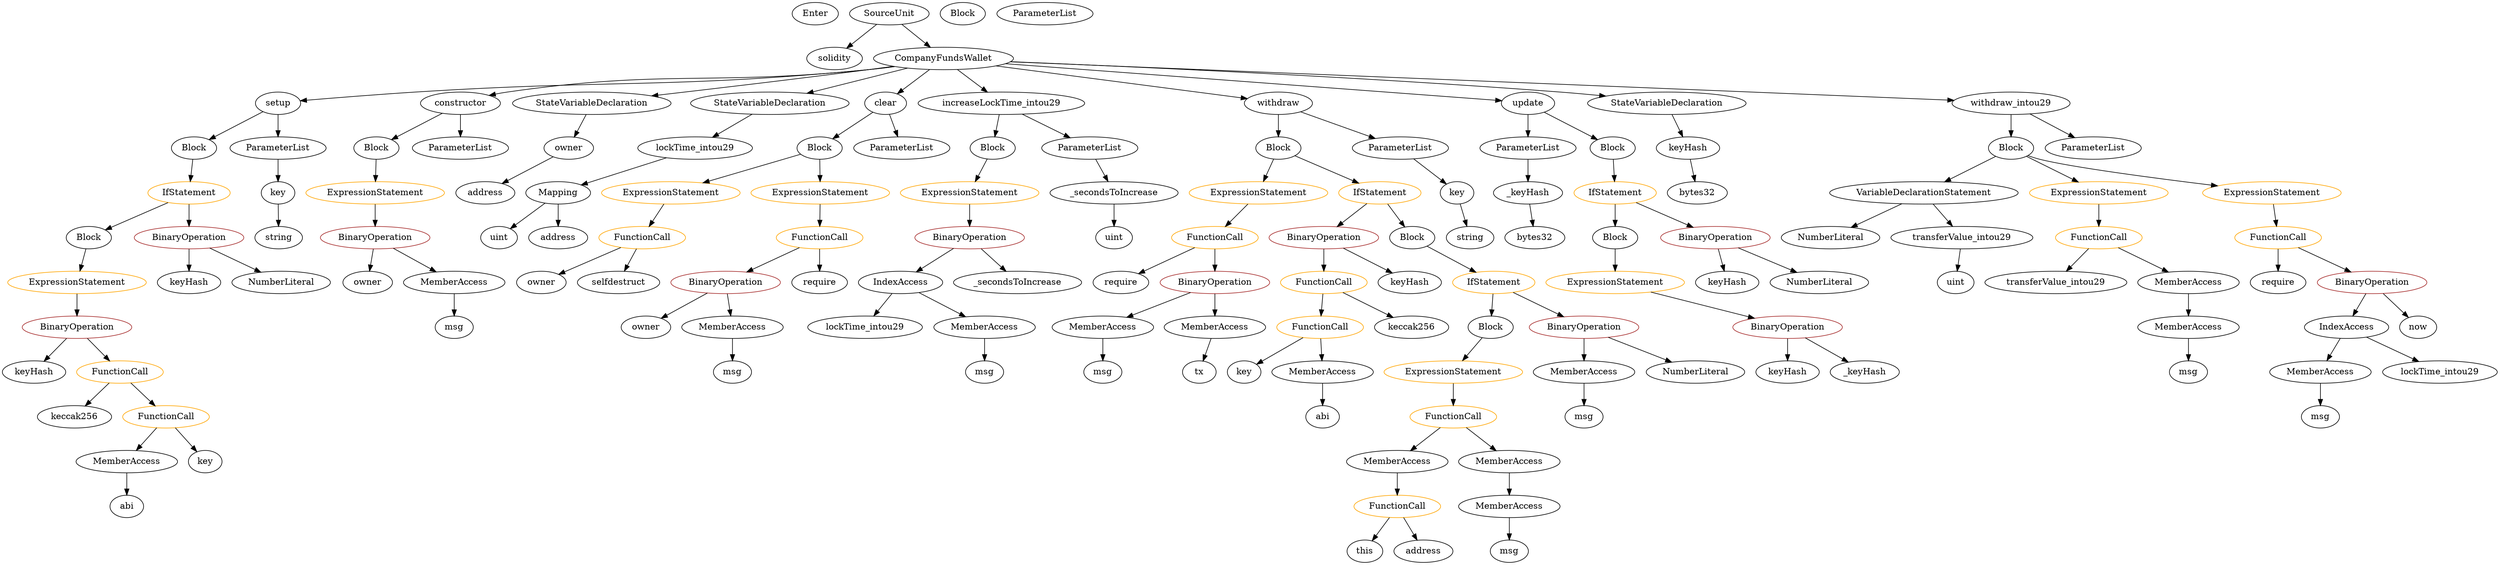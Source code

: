 strict digraph {
	graph [bb="0,0,3351.6,900"];
	node [label="\N"];
	Enter	[height=0.5,
		pos="1090.6,882",
		width=0.83628];
	Identifier_transferValue_intou29	[color=black,
		height=0.5,
		label=transferValue_intou29,
		pos="2748.6,450",
		width=2.555];
	ExpressionStatement_Unnamed_6	[color=orange,
		height=0.5,
		label=ExpressionStatement,
		pos="908.58,594",
		width=2.458];
	FunctionCall_Unnamed_8	[color=orange,
		height=0.5,
		label=FunctionCall,
		pos="874.58,522",
		width=1.6125];
	ExpressionStatement_Unnamed_6 -> FunctionCall_Unnamed_8	[pos="e,882.89,540.1 900.18,575.7 896.47,568.07 892.03,558.92 887.89,550.4"];
	Identifier_owner	[color=black,
		height=0.5,
		label=owner,
		pos="489.58,450",
		width=0.93331];
	NumberLiteral_Unnamed_3	[color=black,
		height=0.5,
		label=NumberLiteral,
		pos="2473.6,522",
		width=1.765];
	ExpressionStatement_Unnamed_2	[color=orange,
		height=0.5,
		label=ExpressionStatement,
		pos="1995.6,306",
		width=2.458];
	FunctionCall_Unnamed_3	[color=orange,
		height=0.5,
		label=FunctionCall,
		pos="1995.6,234",
		width=1.6125];
	ExpressionStatement_Unnamed_2 -> FunctionCall_Unnamed_3	[pos="e,1995.6,252.1 1995.6,287.7 1995.6,280.41 1995.6,271.73 1995.6,263.54"];
	Identifier_key	[color=black,
		height=0.5,
		label=key,
		pos="1705.6,306",
		width=0.75];
	Block_Unnamed_9	[color=black,
		height=0.5,
		label=Block,
		pos="1294.6,882",
		width=0.90558];
	VariableDeclarationStatement_Unnamed	[color=black,
		height=0.5,
		label=VariableDeclarationStatement,
		pos="2591.6,594",
		width=3.3174];
	VariableDeclarationStatement_Unnamed -> NumberLiteral_Unnamed_3	[pos="e,2499.9,538.59 2563,576.05 2546.9,566.52 2526.7,554.51 2509.6,544.34"];
	VariableDeclaration_transferValue_intou29	[color=black,
		height=0.5,
		label=transferValue_intou29,
		pos="2647.6,522",
		width=2.555];
	VariableDeclarationStatement_Unnamed -> VariableDeclaration_transferValue_intou29	[pos="e,2633.9,540.1 2605.4,575.7 2611.9,567.64 2619.7,557.89 2626.8,548.98"];
	BinaryOperation_Unnamed_9	[color=brown,
		height=0.5,
		label=BinaryOperation,
		pos="1298.6,522",
		width=1.9867];
	IndexAccess_Unnamed	[color=black,
		height=0.5,
		label=IndexAccess,
		pos="1218.6,450",
		width=1.6402];
	BinaryOperation_Unnamed_9 -> IndexAccess_Unnamed	[pos="e,1237.4,467.47 1279.6,504.41 1269.6,495.61 1257,484.63 1245.9,474.92"];
	Identifier__secondsToIncrease	[color=black,
		height=0.5,
		label=_secondsToIncrease,
		pos="1384.6,450",
		width=2.458];
	BinaryOperation_Unnamed_9 -> Identifier__secondsToIncrease	[pos="e,1363.7,467.96 1319,504.41 1329.7,495.65 1343.1,484.73 1355,475.06"];
	Identifier_keyHash_2	[color=black,
		height=0.5,
		label=keyHash,
		pos="42.581,306",
		width=1.1828];
	ExpressionStatement_Unnamed_3	[color=orange,
		height=0.5,
		label=ExpressionStatement,
		pos="101.58,450",
		width=2.458];
	BinaryOperation_Unnamed_5	[color=brown,
		height=0.5,
		label=BinaryOperation,
		pos="101.58,378",
		width=1.9867];
	ExpressionStatement_Unnamed_3 -> BinaryOperation_Unnamed_5	[pos="e,101.58,396.1 101.58,431.7 101.58,424.41 101.58,415.73 101.58,407.54"];
	Identifier_msg_4	[color=black,
		height=0.5,
		label=msg,
		pos="987.58,306",
		width=0.75];
	IfStatement_Unnamed_1	[color=orange,
		height=0.5,
		label=IfStatement,
		pos="2034.6,450",
		width=1.4739];
	Block_Unnamed_3	[color=black,
		height=0.5,
		label=Block,
		pos="2027.6,378",
		width=0.90558];
	IfStatement_Unnamed_1 -> Block_Unnamed_3	[pos="e,2029.3,396.1 2032.9,431.7 2032.1,424.41 2031.3,415.73 2030.4,407.54"];
	BinaryOperation_Unnamed_3	[color=brown,
		height=0.5,
		label=BinaryOperation,
		pos="2171.6,378",
		width=1.9867];
	IfStatement_Unnamed_1 -> BinaryOperation_Unnamed_3	[pos="e,2140.8,394.7 2063,434.5 2082.6,424.47 2109,410.98 2130.8,399.81"];
	Block_Unnamed_1	[color=black,
		height=0.5,
		label=Block,
		pos="1723.6,666",
		width=0.90558];
	ExpressionStatement_Unnamed_1	[color=orange,
		height=0.5,
		label=ExpressionStatement,
		pos="1688.6,594",
		width=2.458];
	Block_Unnamed_1 -> ExpressionStatement_Unnamed_1	[pos="e,1697.1,611.96 1715.3,648.41 1711.4,640.59 1706.6,631.06 1702.2,622.23"];
	IfStatement_Unnamed	[color=orange,
		height=0.5,
		label=IfStatement,
		pos="1848.6,594",
		width=1.4739];
	Block_Unnamed_1 -> IfStatement_Unnamed	[pos="e,1822.1,609.83 1745.9,652.49 1764.4,642.17 1790.9,627.32 1812.3,615.3"];
	Identifier_msg_1	[color=black,
		height=0.5,
		label=msg,
		pos="1497.6,306",
		width=0.75];
	VariableDeclaration_lockTime_intou29	[color=black,
		height=0.5,
		label=lockTime_intou29,
		pos="934.58,666",
		width=2.1669];
	Mapping_Unnamed	[color=black,
		height=0.5,
		label=Mapping,
		pos="758.58,594",
		width=1.2105];
	VariableDeclaration_lockTime_intou29 -> Mapping_Unnamed	[pos="e,789.25,607.2 896.82,649.98 868.22,638.61 828.96,622.99 799.59,611.31"];
	ElementaryTypeName_uint_2	[color=black,
		height=0.5,
		label=uint,
		pos="2611.6,450",
		width=0.75];
	BinaryOperation_Unnamed_2	[color=brown,
		height=0.5,
		label=BinaryOperation,
		pos="1801.6,522",
		width=1.9867];
	FunctionCall_Unnamed_1	[color=orange,
		height=0.5,
		label=FunctionCall,
		pos="1801.6,450",
		width=1.6125];
	BinaryOperation_Unnamed_2 -> FunctionCall_Unnamed_1	[pos="e,1801.6,468.1 1801.6,503.7 1801.6,496.41 1801.6,487.73 1801.6,479.54"];
	Identifier_keyHash	[color=black,
		height=0.5,
		label=keyHash,
		pos="1920.6,450",
		width=1.1828];
	BinaryOperation_Unnamed_2 -> Identifier_keyHash	[pos="e,1896.6,465.09 1828.9,504.94 1846.1,494.79 1868.6,481.6 1886.9,470.81"];
	FunctionDefinition_setup	[color=black,
		height=0.5,
		label=setup,
		pos="376.58,738",
		width=0.85014];
	Block_Unnamed_4	[color=black,
		height=0.5,
		label=Block,
		pos="260.58,666",
		width=0.90558];
	FunctionDefinition_setup -> Block_Unnamed_4	[pos="e,281.92,679.88 355.84,724.49 338,713.72 312.01,698.03 291.68,685.77"];
	ParameterList_Unnamed_2	[color=black,
		height=0.5,
		label=ParameterList,
		pos="376.58,666",
		width=1.7095];
	FunctionDefinition_setup -> ParameterList_Unnamed_2	[pos="e,376.58,684.1 376.58,719.7 376.58,712.41 376.58,703.73 376.58,695.54"];
	ElementaryTypeName_uint	[color=black,
		height=0.5,
		label=uint,
		pos="673.58,522",
		width=0.75];
	Mapping_Unnamed -> ElementaryTypeName_uint	[pos="e,690.1,536.6 739.72,577.46 727.64,567.52 711.82,554.49 698.68,543.67"];
	ElementaryTypeName_address_2	[color=black,
		height=0.5,
		label=address,
		pos="758.58,522",
		width=1.0996];
	Mapping_Unnamed -> ElementaryTypeName_address_2	[pos="e,758.58,540.1 758.58,575.7 758.58,568.41 758.58,559.73 758.58,551.54"];
	FunctionCall_Unnamed_9	[color=orange,
		height=0.5,
		label=FunctionCall,
		pos="3050.6,522",
		width=1.6125];
	Identifier_require_2	[color=black,
		height=0.5,
		label=require,
		pos="3050.6,450",
		width=1.0026];
	FunctionCall_Unnamed_9 -> Identifier_require_2	[pos="e,3050.6,468.1 3050.6,503.7 3050.6,496.41 3050.6,487.73 3050.6,479.54"];
	BinaryOperation_Unnamed_10	[color=brown,
		height=0.5,
		label=BinaryOperation,
		pos="3176.6,450",
		width=1.9867];
	FunctionCall_Unnamed_9 -> BinaryOperation_Unnamed_10	[pos="e,3148,466.89 3077.9,505.81 3095.5,496.06 3118.5,483.26 3137.9,472.48"];
	BinaryOperation_Unnamed	[color=brown,
		height=0.5,
		label=BinaryOperation,
		pos="511.58,522",
		width=1.9867];
	BinaryOperation_Unnamed -> Identifier_owner	[pos="e,494.96,468.1 506.14,503.7 503.8,496.24 501,487.32 498.37,478.97"];
	MemberAccess_Unnamed	[color=black,
		height=0.5,
		label=MemberAccess,
		pos="610.58,450",
		width=1.9174];
	BinaryOperation_Unnamed -> MemberAccess_Unnamed	[pos="e,587.52,467.31 534.79,504.59 547.7,495.46 563.97,483.96 578.12,473.95"];
	FunctionDefinition_constructor	[color=black,
		height=0.5,
		label=constructor,
		pos="641.58,738",
		width=1.4877];
	Block_Unnamed	[color=black,
		height=0.5,
		label=Block,
		pos="517.58,666",
		width=0.90558];
	FunctionDefinition_constructor -> Block_Unnamed	[pos="e,539.59,679.42 614.98,721.98 595.74,711.12 569.67,696.4 549.34,684.93"];
	ParameterList_Unnamed	[color=black,
		height=0.5,
		label=ParameterList,
		pos="641.58,666",
		width=1.7095];
	FunctionDefinition_constructor -> ParameterList_Unnamed	[pos="e,641.58,684.1 641.58,719.7 641.58,712.41 641.58,703.73 641.58,695.54"];
	FunctionCall_Unnamed_7	[color=orange,
		height=0.5,
		label=FunctionCall,
		pos="1103.6,522",
		width=1.6125];
	BinaryOperation_Unnamed_8	[color=brown,
		height=0.5,
		label=BinaryOperation,
		pos="979.58,450",
		width=1.9867];
	FunctionCall_Unnamed_7 -> BinaryOperation_Unnamed_8	[pos="e,1007.6,466.81 1076.4,505.64 1059.1,495.88 1036.5,483.11 1017.4,472.38"];
	Identifier_require_1	[color=black,
		height=0.5,
		label=require,
		pos="1105.6,450",
		width=1.0026];
	FunctionCall_Unnamed_7 -> Identifier_require_1	[pos="e,1105.1,468.1 1104.1,503.7 1104.3,496.41 1104.5,487.73 1104.8,479.54"];
	Block_Unnamed_8	[color=black,
		height=0.5,
		label=Block,
		pos="1078.6,666",
		width=0.90558];
	Block_Unnamed_8 -> ExpressionStatement_Unnamed_6	[pos="e,946.5,610.62 1053.1,654.52 1027.7,644.07 988.13,627.76 956.79,614.85"];
	ExpressionStatement_Unnamed_5	[color=orange,
		height=0.5,
		label=ExpressionStatement,
		pos="1103.6,594",
		width=2.458];
	Block_Unnamed_8 -> ExpressionStatement_Unnamed_5	[pos="e,1097.4,612.28 1084.6,648.05 1087.3,640.52 1090.6,631.44 1093.6,622.94"];
	MemberAccess_Unnamed_12	[color=black,
		height=0.5,
		label=MemberAccess,
		pos="2927.6,450",
		width=1.9174];
	MemberAccess_Unnamed_13	[color=black,
		height=0.5,
		label=MemberAccess,
		pos="2927.6,378",
		width=1.9174];
	MemberAccess_Unnamed_12 -> MemberAccess_Unnamed_13	[pos="e,2927.6,396.1 2927.6,431.7 2927.6,424.41 2927.6,415.73 2927.6,407.54"];
	Identifier_owner_2	[color=black,
		height=0.5,
		label=owner,
		pos="731.58,450",
		width=0.93331];
	ExpressionStatement_Unnamed_9	[color=orange,
		height=0.5,
		label=ExpressionStatement,
		pos="2817.6,594",
		width=2.458];
	FunctionCall_Unnamed_10	[color=orange,
		height=0.5,
		label=FunctionCall,
		pos="2817.6,522",
		width=1.6125];
	ExpressionStatement_Unnamed_9 -> FunctionCall_Unnamed_10	[pos="e,2817.6,540.1 2817.6,575.7 2817.6,568.41 2817.6,559.73 2817.6,551.54"];
	MemberAccess_Unnamed_3	[color=black,
		height=0.5,
		label=MemberAccess,
		pos="1819.6,306",
		width=1.9174];
	Identifier_abi	[color=black,
		height=0.5,
		label=abi,
		pos="1819.6,234",
		width=0.75];
	MemberAccess_Unnamed_3 -> Identifier_abi	[pos="e,1819.6,252.1 1819.6,287.7 1819.6,280.41 1819.6,271.73 1819.6,263.54"];
	ParameterList_Unnamed_4	[color=black,
		height=0.5,
		label=ParameterList,
		pos="1190.6,666",
		width=1.7095];
	Identifier_owner_1	[color=black,
		height=0.5,
		label=owner,
		pos="866.58,378",
		width=0.93331];
	Identifier_lockTime_intou29	[color=black,
		height=0.5,
		label=lockTime_intou29,
		pos="1168.6,378",
		width=2.1669];
	Block_Unnamed_5	[color=black,
		height=0.5,
		label=Block,
		pos="116.58,522",
		width=0.90558];
	Block_Unnamed_5 -> ExpressionStatement_Unnamed_3	[pos="e,105.25,468.1 112.87,503.7 111.29,496.32 109.41,487.52 107.63,479.25"];
	IndexAccess_Unnamed_1	[color=black,
		height=0.5,
		label=IndexAccess,
		pos="3142.6,378",
		width=1.6402];
	MemberAccess_Unnamed_11	[color=black,
		height=0.5,
		label=MemberAccess,
		pos="3108.6,306",
		width=1.9174];
	IndexAccess_Unnamed_1 -> MemberAccess_Unnamed_11	[pos="e,3116.9,324.1 3134.2,359.7 3130.5,352.07 3126,342.92 3121.9,334.4"];
	Identifier_lockTime_intou29_1	[color=black,
		height=0.5,
		label=lockTime_intou29,
		pos="3273.6,306",
		width=2.1669];
	IndexAccess_Unnamed_1 -> Identifier_lockTime_intou29_1	[pos="e,3243.8,322.89 3171,361.81 3189.4,351.97 3213.7,339.02 3233.9,328.18"];
	StateVariableDeclaration_Unnamed_1	[color=black,
		height=0.5,
		label=StateVariableDeclaration,
		pos="817.58,738",
		width=2.8184];
	VariableDeclaration_owner	[color=black,
		height=0.5,
		label=owner,
		pos="769.58,666",
		width=0.93331];
	StateVariableDeclaration_Unnamed_1 -> VariableDeclaration_owner	[pos="e,780.65,683.14 805.72,719.7 800.09,711.49 793.25,701.52 787.05,692.48"];
	IndexAccess_Unnamed -> Identifier_lockTime_intou29	[pos="e,1180.6,395.79 1206.5,432.05 1200.7,423.97 1193.7,414.12 1187.2,405.11"];
	MemberAccess_Unnamed_10	[color=black,
		height=0.5,
		label=MemberAccess,
		pos="1333.6,378",
		width=1.9174];
	IndexAccess_Unnamed -> MemberAccess_Unnamed_10	[pos="e,1307.3,394.98 1244.1,433.46 1259.8,423.9 1280.2,411.5 1297.5,400.94"];
	MemberAccess_Unnamed_9	[color=black,
		height=0.5,
		label=MemberAccess,
		pos="987.58,378",
		width=1.9174];
	MemberAccess_Unnamed_9 -> Identifier_msg_4	[pos="e,987.58,324.1 987.58,359.7 987.58,352.41 987.58,343.73 987.58,335.54"];
	ParameterList_Unnamed_5	[color=black,
		height=0.5,
		label=ParameterList,
		pos="1406.6,882",
		width=1.7095];
	FunctionCall_Unnamed_10 -> Identifier_transferValue_intou29	[pos="e,2765.3,467.96 2801.2,504.41 2792.8,495.91 2782.5,485.37 2773.1,475.91"];
	FunctionCall_Unnamed_10 -> MemberAccess_Unnamed_12	[pos="e,2902.2,467.14 2842.3,505.29 2857.2,495.79 2876.5,483.53 2892.9,473.06"];
	ElementaryTypeName_uint_1	[color=black,
		height=0.5,
		label=uint,
		pos="1493.6,522",
		width=0.75];
	ExpressionStatement_Unnamed_5 -> FunctionCall_Unnamed_7	[pos="e,1103.6,540.1 1103.6,575.7 1103.6,568.41 1103.6,559.73 1103.6,551.54"];
	Identifier_require	[color=black,
		height=0.5,
		label=require,
		pos="1527.6,450",
		width=1.0026];
	SourceUnit_Unnamed	[color=black,
		height=0.5,
		label=SourceUnit,
		pos="1191.6,882",
		width=1.46];
	PragmaDirective_solidity	[color=black,
		height=0.5,
		label=solidity,
		pos="1116.6,810",
		width=1.0442];
	SourceUnit_Unnamed -> PragmaDirective_solidity	[pos="e,1133.1,826.43 1174.2,864.76 1164.4,855.65 1152.1,844.13 1141.3,834.09"];
	ContractDefinition_CompanyFundsWallet	[color=black,
		height=0.5,
		label=CompanyFundsWallet,
		pos="1266.6,810",
		width=2.6105];
	SourceUnit_Unnamed -> ContractDefinition_CompanyFundsWallet	[pos="e,1248.2,828.12 1209,864.76 1218.2,856.18 1229.7,845.46 1239.9,835.86"];
	BinaryOperation_Unnamed_8 -> Identifier_owner_1	[pos="e,887.84,392.17 953.66,432.94 936.83,422.52 914.83,408.89 897.16,397.94"];
	BinaryOperation_Unnamed_8 -> MemberAccess_Unnamed_9	[pos="e,985.63,396.1 981.56,431.7 982.39,424.41 983.38,415.73 984.32,407.54"];
	MemberAccess_Unnamed_4	[color=black,
		height=0.5,
		label=MemberAccess,
		pos="2171.6,306",
		width=1.9174];
	Identifier_msg_2	[color=black,
		height=0.5,
		label=msg,
		pos="2171.6,234",
		width=0.75];
	MemberAccess_Unnamed_4 -> Identifier_msg_2	[pos="e,2171.6,252.1 2171.6,287.7 2171.6,280.41 2171.6,271.73 2171.6,263.54"];
	Identifier_abi_1	[color=black,
		height=0.5,
		label=abi,
		pos="167.58,90",
		width=0.75];
	BinaryOperation_Unnamed_5 -> Identifier_keyHash_2	[pos="e,56.325,323.31 87.299,360.05 80.166,351.59 71.398,341.19 63.522,331.84"];
	FunctionCall_Unnamed_5	[color=orange,
		height=0.5,
		label=FunctionCall,
		pos="161.58,306",
		width=1.6125];
	BinaryOperation_Unnamed_5 -> FunctionCall_Unnamed_5	[pos="e,147.19,323.79 116.11,360.05 123.25,351.71 132.02,341.49 139.94,332.25"];
	ParameterList_Unnamed_3	[color=black,
		height=0.5,
		label=ParameterList,
		pos="2075.6,666",
		width=1.7095];
	Parameter__keyHash	[color=black,
		height=0.5,
		label=_keyHash,
		pos="2075.6,594",
		width=1.3214];
	ParameterList_Unnamed_3 -> Parameter__keyHash	[pos="e,2075.6,612.1 2075.6,647.7 2075.6,640.41 2075.6,631.73 2075.6,623.54"];
	Identifier_keyHash_4	[color=black,
		height=0.5,
		label=keyHash,
		pos="2446.6,306",
		width=1.1828];
	Block_Unnamed_3 -> ExpressionStatement_Unnamed_2	[pos="e,2003.5,324.28 2019.8,360.05 2016.3,352.43 2012.1,343.23 2008.2,334.65"];
	ElementaryTypeName_bytes32_1	[color=black,
		height=0.5,
		label=bytes32,
		pos="2094.6,522",
		width=1.0996];
	Parameter__keyHash -> ElementaryTypeName_bytes32_1	[pos="e,2089.9,540.1 2080.3,575.7 2082.3,568.24 2084.7,559.32 2087,550.97"];
	Block_Unnamed_10	[color=black,
		height=0.5,
		label=Block,
		pos="1324.6,666",
		width=0.90558];
	ExpressionStatement_Unnamed_7	[color=orange,
		height=0.5,
		label=ExpressionStatement,
		pos="1298.6,594",
		width=2.458];
	Block_Unnamed_10 -> ExpressionStatement_Unnamed_7	[pos="e,1305,612.28 1318.3,648.05 1315.5,640.52 1312.1,631.44 1309,622.94"];
	Identifier__keyHash	[color=black,
		height=0.5,
		label=_keyHash,
		pos="2554.6,306",
		width=1.3214];
	FunctionCall_Unnamed_8 -> Identifier_owner_2	[pos="e,755.83,462.87 844.6,506.33 821.63,495.08 789.91,479.55 765.92,467.81"];
	Identifier_selfdestruct	[color=black,
		height=0.5,
		label=selfdestruct,
		pos="836.58,450",
		width=1.4877];
	FunctionCall_Unnamed_8 -> Identifier_selfdestruct	[pos="e,845.69,467.79 865.38,504.05 861.09,496.14 855.87,486.54 851.07,477.69"];
	MemberAccess_Unnamed_8	[color=black,
		height=0.5,
		label=MemberAccess,
		pos="167.58,162",
		width=1.9174];
	MemberAccess_Unnamed_8 -> Identifier_abi_1	[pos="e,167.58,108.1 167.58,143.7 167.58,136.41 167.58,127.73 167.58,119.54"];
	StateVariableDeclaration_Unnamed_2	[color=black,
		height=0.5,
		label=StateVariableDeclaration,
		pos="1039.6,738",
		width=2.8184];
	StateVariableDeclaration_Unnamed_2 -> VariableDeclaration_lockTime_intou29	[pos="e,959.16,683.39 1014.4,720.23 1000.7,711.08 983.49,699.61 968.58,689.66"];
	FunctionCall_Unnamed_2	[color=orange,
		height=0.5,
		label=FunctionCall,
		pos="1799.6,378",
		width=1.6125];
	FunctionCall_Unnamed_2 -> Identifier_key	[pos="e,1723.1,320.01 1778.3,361.12 1764.6,350.92 1746.7,337.61 1732.1,326.74"];
	FunctionCall_Unnamed_2 -> MemberAccess_Unnamed_3	[pos="e,1814.7,324.1 1804.5,359.7 1806.7,352.24 1809.2,343.32 1811.6,334.97"];
	MemberAccess_Unnamed_1	[color=black,
		height=0.5,
		label=MemberAccess,
		pos="1497.6,378",
		width=1.9174];
	MemberAccess_Unnamed_1 -> Identifier_msg_1	[pos="e,1497.6,324.1 1497.6,359.7 1497.6,352.41 1497.6,343.73 1497.6,335.54"];
	Identifier_msg	[color=black,
		height=0.5,
		label=msg,
		pos="610.58,378",
		width=0.75];
	Block_Unnamed_7	[color=black,
		height=0.5,
		label=Block,
		pos="2194.6,522",
		width=0.90558];
	ExpressionStatement_Unnamed_4	[color=orange,
		height=0.5,
		label=ExpressionStatement,
		pos="2194.6,450",
		width=2.458];
	Block_Unnamed_7 -> ExpressionStatement_Unnamed_4	[pos="e,2194.6,468.1 2194.6,503.7 2194.6,496.41 2194.6,487.73 2194.6,479.54"];
	ExpressionStatement_Unnamed_7 -> BinaryOperation_Unnamed_9	[pos="e,1298.6,540.1 1298.6,575.7 1298.6,568.41 1298.6,559.73 1298.6,551.54"];
	Identifier_keccak256	[color=black,
		height=0.5,
		label=keccak256,
		pos="1925.6,378",
		width=1.3907];
	Identifier_msg_3	[color=black,
		height=0.5,
		label=msg,
		pos="2073.6,18",
		width=0.75];
	Block_Unnamed_11	[color=black,
		height=0.5,
		label=Block,
		pos="2704.6,666",
		width=0.90558];
	Block_Unnamed_11 -> VariableDeclarationStatement_Unnamed	[pos="e,2618.7,611.82 2683.3,651.83 2667.9,642.28 2646.6,629.1 2628.5,617.85"];
	Block_Unnamed_11 -> ExpressionStatement_Unnamed_9	[pos="e,2790.8,611.57 2725.8,651.83 2741.4,642.21 2762.8,628.92 2781.1,617.61"];
	ExpressionStatement_Unnamed_8	[color=orange,
		height=0.5,
		label=ExpressionStatement,
		pos="3031.6,594",
		width=2.458];
	Block_Unnamed_11 -> ExpressionStatement_Unnamed_8	[pos="e,2963.7,605.9 2729,653.9 2734.4,651.72 2740.1,649.62 2745.6,648 2783.4,636.78 2881.8,619.49 2952.6,607.73"];
	ExpressionStatement_Unnamed	[color=orange,
		height=0.5,
		label=ExpressionStatement,
		pos="511.58,594",
		width=2.458];
	Block_Unnamed -> ExpressionStatement_Unnamed	[pos="e,513.05,612.1 516.1,647.7 515.47,640.41 514.73,631.73 514.03,623.54"];
	Parameter_key_1	[color=black,
		height=0.5,
		label=key,
		pos="376.58,594",
		width=0.75];
	ElementaryTypeName_string_1	[color=black,
		height=0.5,
		label=string,
		pos="376.58,522",
		width=0.864];
	Parameter_key_1 -> ElementaryTypeName_string_1	[pos="e,376.58,540.1 376.58,575.7 376.58,568.41 376.58,559.73 376.58,551.54"];
	ElementaryTypeName_bytes32	[color=black,
		height=0.5,
		label=bytes32,
		pos="2305.6,594",
		width=1.0996];
	FunctionDefinition_clear	[color=black,
		height=0.5,
		label=clear,
		pos="1187.6,738",
		width=0.78084];
	FunctionDefinition_clear -> Block_Unnamed_8	[pos="e,1099.4,680.36 1168.1,724.49 1151.7,713.95 1128,698.71 1109,686.56"];
	FunctionDefinition_clear -> ParameterList_Unnamed_4	[pos="e,1189.8,684.1 1188.3,719.7 1188.6,712.41 1189,703.73 1189.4,695.54"];
	Identifier_keccak256_1	[color=black,
		height=0.5,
		label=keccak256,
		pos="98.581,234",
		width=1.3907];
	Identifier_now	[color=black,
		height=0.5,
		label=now,
		pos="3246.6,378",
		width=0.75];
	FunctionCall_Unnamed	[color=orange,
		height=0.5,
		label=FunctionCall,
		pos="1653.6,522",
		width=1.6125];
	ExpressionStatement_Unnamed_1 -> FunctionCall_Unnamed	[pos="e,1662.1,540.1 1679.9,575.7 1676.1,568.07 1671.5,558.92 1667.3,550.4"];
	FunctionCall_Unnamed -> Identifier_require	[pos="e,1551.1,464.04 1626.2,505.81 1607,495.15 1581.3,480.83 1560.9,469.5"];
	BinaryOperation_Unnamed_1	[color=brown,
		height=0.5,
		label=BinaryOperation,
		pos="1653.6,450",
		width=1.9867];
	FunctionCall_Unnamed -> BinaryOperation_Unnamed_1	[pos="e,1653.6,468.1 1653.6,503.7 1653.6,496.41 1653.6,487.73 1653.6,479.54"];
	FunctionCall_Unnamed_5 -> Identifier_keccak256_1	[pos="e,113.4,251.47 146.65,288.41 138.96,279.87 129.43,269.28 120.89,259.79"];
	FunctionCall_Unnamed_6	[color=orange,
		height=0.5,
		label=FunctionCall,
		pos="224.58,234",
		width=1.6125];
	FunctionCall_Unnamed_5 -> FunctionCall_Unnamed_6	[pos="e,209.76,251.47 176.51,288.41 184.2,279.87 193.73,269.28 202.27,259.79"];
	IfStatement_Unnamed_2	[color=orange,
		height=0.5,
		label=IfStatement,
		pos="251.58,594",
		width=1.4739];
	Block_Unnamed_4 -> IfStatement_Unnamed_2	[pos="e,253.78,612.1 258.36,647.7 257.41,640.32 256.28,631.52 255.21,623.25"];
	Identifier_keyHash_1	[color=black,
		height=0.5,
		label=keyHash,
		pos="250.58,450",
		width=1.1828];
	IfStatement_Unnamed_3	[color=orange,
		height=0.5,
		label=IfStatement,
		pos="2194.6,594",
		width=1.4739];
	IfStatement_Unnamed_3 -> Block_Unnamed_7	[pos="e,2194.6,540.1 2194.6,575.7 2194.6,568.41 2194.6,559.73 2194.6,551.54"];
	BinaryOperation_Unnamed_6	[color=brown,
		height=0.5,
		label=BinaryOperation,
		pos="2320.6,522",
		width=1.9867];
	IfStatement_Unnamed_3 -> BinaryOperation_Unnamed_6	[pos="e,2292.1,538.8 2221.3,578.15 2239,568.31 2262.5,555.24 2282.2,544.3"];
	Identifier_msg_7	[color=black,
		height=0.5,
		label=msg,
		pos="2927.6,306",
		width=0.75];
	MemberAccess_Unnamed_13 -> Identifier_msg_7	[pos="e,2927.6,324.1 2927.6,359.7 2927.6,352.41 2927.6,343.73 2927.6,335.54"];
	Identifier_msg_6	[color=black,
		height=0.5,
		label=msg,
		pos="3108.6,234",
		width=0.75];
	NumberLiteral_Unnamed_1	[color=black,
		height=0.5,
		label=NumberLiteral,
		pos="374.58,450",
		width=1.765];
	ParameterList_Unnamed_7	[color=black,
		height=0.5,
		label=ParameterList,
		pos="2816.6,666",
		width=1.7095];
	MemberAccess_Unnamed_7	[color=black,
		height=0.5,
		label=MemberAccess,
		pos="1917.6,162",
		width=1.9174];
	FunctionCall_Unnamed_4	[color=orange,
		height=0.5,
		label=FunctionCall,
		pos="1917.6,90",
		width=1.6125];
	MemberAccess_Unnamed_7 -> FunctionCall_Unnamed_4	[pos="e,1917.6,108.1 1917.6,143.7 1917.6,136.41 1917.6,127.73 1917.6,119.54"];
	FunctionDefinition_increaseLockTime_intou29	[color=black,
		height=0.5,
		label=increaseLockTime_intou29,
		pos="1345.6,738",
		width=3.0956];
	FunctionDefinition_increaseLockTime_intou29 -> Block_Unnamed_10	[pos="e,1329.7,684.1 1340.4,719.7 1338.2,712.24 1335.5,703.32 1333,694.97"];
	ParameterList_Unnamed_6	[color=black,
		height=0.5,
		label=ParameterList,
		pos="1452.6,666",
		width=1.7095];
	FunctionDefinition_increaseLockTime_intou29 -> ParameterList_Unnamed_6	[pos="e,1428.4,682.83 1371.5,720.05 1385.7,710.76 1403.5,699.13 1418.8,689.13"];
	IfStatement_Unnamed -> BinaryOperation_Unnamed_2	[pos="e,1812.9,539.79 1837.2,576.05 1831.8,567.97 1825.2,558.12 1819.1,549.11"];
	Block_Unnamed_2	[color=black,
		height=0.5,
		label=Block,
		pos="1923.6,522",
		width=0.90558];
	IfStatement_Unnamed -> Block_Unnamed_2	[pos="e,1907.6,537.95 1866,576.76 1875.9,567.52 1888.4,555.8 1899.3,545.67"];
	Identifier_keyHash_3	[color=black,
		height=0.5,
		label=keyHash,
		pos="2343.6,450",
		width=1.1828];
	BinaryOperation_Unnamed_6 -> Identifier_keyHash_3	[pos="e,2338,468.1 2326.3,503.7 2328.7,496.24 2331.6,487.32 2334.4,478.97"];
	NumberLiteral_Unnamed_2	[color=black,
		height=0.5,
		label=NumberLiteral,
		pos="2467.6,450",
		width=1.765];
	BinaryOperation_Unnamed_6 -> NumberLiteral_Unnamed_2	[pos="e,2436.2,465.97 2352.8,505.64 2374.3,495.41 2402.7,481.88 2425.9,470.84"];
	ParameterList_Unnamed_2 -> Parameter_key_1	[pos="e,376.58,612.1 376.58,647.7 376.58,640.41 376.58,631.73 376.58,623.54"];
	FunctionCall_Unnamed_6 -> MemberAccess_Unnamed_8	[pos="e,181.25,179.79 210.78,216.05 204.06,207.8 195.84,197.7 188.38,188.54"];
	Identifier_key_1	[color=black,
		height=0.5,
		label=key,
		pos="281.58,162",
		width=0.75];
	FunctionCall_Unnamed_6 -> Identifier_key_1	[pos="e,269.08,178.36 238.38,216.05 245.47,207.35 254.23,196.59 262.01,187.03"];
	FunctionCall_Unnamed_3 -> MemberAccess_Unnamed_7	[pos="e,1936.1,179.63 1977.5,216.76 1967.7,207.97 1955.4,196.93 1944.5,187.14"];
	MemberAccess_Unnamed_5	[color=black,
		height=0.5,
		label=MemberAccess,
		pos="2073.6,162",
		width=1.9174];
	FunctionCall_Unnamed_3 -> MemberAccess_Unnamed_5	[pos="e,2055,179.63 2013.7,216.76 2023.5,207.97 2035.8,196.93 2046.7,187.14"];
	Identifier_this	[color=black,
		height=0.5,
		label=this,
		pos="1868.6,18",
		width=0.75];
	FunctionCall_Unnamed_4 -> Identifier_this	[pos="e,1879.7,34.829 1905.7,72.055 1899.8,63.646 1892.6,53.323 1886.1,44.025"];
	ElementaryTypeName_address_1	[color=black,
		height=0.5,
		label=address,
		pos="1953.6,18",
		width=1.0996];
	FunctionCall_Unnamed_4 -> ElementaryTypeName_address_1	[pos="e,1944.9,35.789 1926.3,72.055 1930.3,64.231 1935.2,54.748 1939.7,45.977"];
	BinaryOperation_Unnamed_4	[color=brown,
		height=0.5,
		label=BinaryOperation,
		pos="251.58,522",
		width=1.9867];
	BinaryOperation_Unnamed_4 -> Identifier_keyHash_1	[pos="e,250.83,468.1 251.33,503.7 251.23,496.41 251.11,487.73 250.99,479.54"];
	BinaryOperation_Unnamed_4 -> NumberLiteral_Unnamed_1	[pos="e,347.2,466.58 279.49,505.12 296.6,495.38 318.7,482.8 337.29,472.22"];
	BinaryOperation_Unnamed_10 -> IndexAccess_Unnamed_1	[pos="e,3150.9,396.1 3168.2,431.7 3164.5,424.07 3160,414.92 3155.9,406.4"];
	BinaryOperation_Unnamed_10 -> Identifier_now	[pos="e,3232.2,393.42 3193.5,432.05 3202.8,422.82 3214.3,411.29 3224.3,401.33"];
	Identifier_tx	[color=black,
		height=0.5,
		label=tx,
		pos="1633.6,306",
		width=0.75];
	IfStatement_Unnamed_2 -> Block_Unnamed_5	[pos="e,139.9,535.09 223.28,578.33 201.92,567.25 172.55,552.02 150.03,540.34"];
	IfStatement_Unnamed_2 -> BinaryOperation_Unnamed_4	[pos="e,251.58,540.1 251.58,575.7 251.58,568.41 251.58,559.73 251.58,551.54"];
	ExpressionStatement_Unnamed -> BinaryOperation_Unnamed	[pos="e,511.58,540.1 511.58,575.7 511.58,568.41 511.58,559.73 511.58,551.54"];
	Parameter__secondsToIncrease	[color=black,
		height=0.5,
		label=_secondsToIncrease,
		pos="1493.6,594",
		width=2.458];
	Parameter__secondsToIncrease -> ElementaryTypeName_uint_1	[pos="e,1493.6,540.1 1493.6,575.7 1493.6,568.41 1493.6,559.73 1493.6,551.54"];
	ParameterList_Unnamed_6 -> Parameter__secondsToIncrease	[pos="e,1483.5,612.28 1462.5,648.05 1467.1,640.26 1472.6,630.82 1477.7,622.08"];
	FunctionCall_Unnamed_1 -> FunctionCall_Unnamed_2	[pos="e,1800.1,396.1 1801.1,431.7 1800.9,424.41 1800.6,415.73 1800.4,407.54"];
	FunctionCall_Unnamed_1 -> Identifier_keccak256	[pos="e,1899.7,393.61 1828.8,433.64 1846.7,423.54 1870.3,410.22 1889.7,399.26"];
	ElementaryTypeName_address	[color=black,
		height=0.5,
		label=address,
		pos="657.58,594",
		width=1.0996];
	Parameter_key	[color=black,
		height=0.5,
		label=key,
		pos="1965.6,594",
		width=0.75];
	ElementaryTypeName_string	[color=black,
		height=0.5,
		label=string,
		pos="2005.6,522",
		width=0.864];
	Parameter_key -> ElementaryTypeName_string	[pos="e,1996.1,539.63 1974.9,576.76 1979.5,568.67 1985.2,558.66 1990.4,549.49"];
	FunctionDefinition_withdraw	[color=black,
		height=0.5,
		label=withdraw,
		pos="1723.6,738",
		width=1.2382];
	FunctionDefinition_withdraw -> Block_Unnamed_1	[pos="e,1723.6,684.1 1723.6,719.7 1723.6,712.41 1723.6,703.73 1723.6,695.54"];
	ParameterList_Unnamed_1	[color=black,
		height=0.5,
		label=ParameterList,
		pos="1901.6,666",
		width=1.7095];
	FunctionDefinition_withdraw -> ParameterList_Unnamed_1	[pos="e,1866,680.98 1754.6,724.81 1782.5,713.83 1823.9,697.54 1855.7,685.05"];
	MemberAccess_Unnamed_11 -> Identifier_msg_6	[pos="e,3108.6,252.1 3108.6,287.7 3108.6,280.41 3108.6,271.73 3108.6,263.54"];
	NumberLiteral_Unnamed	[color=black,
		height=0.5,
		label=NumberLiteral,
		pos="2322.6,306",
		width=1.765];
	BinaryOperation_Unnamed_7	[color=brown,
		height=0.5,
		label=BinaryOperation,
		pos="2446.6,378",
		width=1.9867];
	ExpressionStatement_Unnamed_4 -> BinaryOperation_Unnamed_7	[pos="e,2399.8,392 2245.3,434.92 2286.8,423.39 2345.5,407.07 2388.9,395.03"];
	Identifier_msg_5	[color=black,
		height=0.5,
		label=msg,
		pos="1333.6,306",
		width=0.75];
	MemberAccess_Unnamed_10 -> Identifier_msg_5	[pos="e,1333.6,324.1 1333.6,359.7 1333.6,352.41 1333.6,343.73 1333.6,335.54"];
	MemberAccess_Unnamed_2	[color=black,
		height=0.5,
		label=MemberAccess,
		pos="1653.6,378",
		width=1.9174];
	MemberAccess_Unnamed_2 -> Identifier_tx	[pos="e,1638.5,324.1 1648.6,359.7 1646.5,352.24 1644,343.32 1641.6,334.97"];
	MemberAccess_Unnamed -> Identifier_msg	[pos="e,610.58,396.1 610.58,431.7 610.58,424.41 610.58,415.73 610.58,407.54"];
	VariableDeclaration_keyHash	[color=black,
		height=0.5,
		label=keyHash,
		pos="2295.6,666",
		width=1.1828];
	VariableDeclaration_keyHash -> ElementaryTypeName_bytes32	[pos="e,2303.1,612.1 2298.1,647.7 2299.1,640.32 2300.4,631.52 2301.5,623.25"];
	MemberAccess_Unnamed_6	[color=black,
		height=0.5,
		label=MemberAccess,
		pos="2073.6,90",
		width=1.9174];
	MemberAccess_Unnamed_6 -> Identifier_msg_3	[pos="e,2073.6,36.104 2073.6,71.697 2073.6,64.407 2073.6,55.726 2073.6,47.536"];
	BinaryOperation_Unnamed_3 -> MemberAccess_Unnamed_4	[pos="e,2171.6,324.1 2171.6,359.7 2171.6,352.41 2171.6,343.73 2171.6,335.54"];
	BinaryOperation_Unnamed_3 -> NumberLiteral_Unnamed	[pos="e,2290.3,321.97 2204.7,361.64 2226.9,351.37 2256.2,337.76 2280.1,326.69"];
	MemberAccess_Unnamed_5 -> MemberAccess_Unnamed_6	[pos="e,2073.6,108.1 2073.6,143.7 2073.6,136.41 2073.6,127.73 2073.6,119.54"];
	ExpressionStatement_Unnamed_8 -> FunctionCall_Unnamed_9	[pos="e,3045.9,540.1 3036.3,575.7 3038.3,568.24 3040.7,559.32 3043,550.97"];
	FunctionDefinition_update	[color=black,
		height=0.5,
		label=update,
		pos="2075.6,738",
		width=0.98875];
	FunctionDefinition_update -> ParameterList_Unnamed_3	[pos="e,2075.6,684.1 2075.6,719.7 2075.6,712.41 2075.6,703.73 2075.6,695.54"];
	Block_Unnamed_6	[color=black,
		height=0.5,
		label=Block,
		pos="2191.6,666",
		width=0.90558];
	FunctionDefinition_update -> Block_Unnamed_6	[pos="e,2170.1,679.98 2097.9,723.5 2115.7,712.81 2140.6,697.75 2160.3,685.87"];
	VariableDeclaration_transferValue_intou29 -> ElementaryTypeName_uint_2	[pos="e,2619.9,467.14 2638.7,503.7 2634.6,495.75 2629.7,486.16 2625.1,477.34"];
	StateVariableDeclaration_Unnamed	[color=black,
		height=0.5,
		label=StateVariableDeclaration,
		pos="2263.6,738",
		width=2.8184];
	StateVariableDeclaration_Unnamed -> VariableDeclaration_keyHash	[pos="e,2287.8,684.1 2271.5,719.7 2275,712.07 2279.2,702.92 2283.1,694.4"];
	BinaryOperation_Unnamed_7 -> Identifier_keyHash_4	[pos="e,2446.6,324.1 2446.6,359.7 2446.6,352.41 2446.6,343.73 2446.6,335.54"];
	BinaryOperation_Unnamed_7 -> Identifier__keyHash	[pos="e,2531.5,321.95 2471.6,360.76 2486.6,351.07 2505.8,338.64 2521.9,328.17"];
	ContractDefinition_CompanyFundsWallet -> FunctionDefinition_setup	[pos="e,407.02,741.78 1199.7,796.94 1187.7,795.07 1175.3,793.32 1163.6,792 904.74,762.75 838.38,774.92 578.58,756 523.15,751.96 459.25,\
746.44 418.41,742.8"];
	ContractDefinition_CompanyFundsWallet -> FunctionDefinition_constructor	[pos="e,681.48,750.46 1199.4,797.07 1187.5,795.19 1175.2,793.41 1163.6,792 961.77,767.42 908.1,789.48 707.58,756 702.66,755.18 697.56,\
754.16 692.49,753.05"];
	ContractDefinition_CompanyFundsWallet -> StateVariableDeclaration_Unnamed_1	[pos="e,892.73,750.41 1197.3,797.46 1186.1,795.61 1174.5,793.74 1163.6,792 1115,784.28 989.73,765.16 904.03,752.12"];
	ContractDefinition_CompanyFundsWallet -> StateVariableDeclaration_Unnamed_2	[pos="e,1088.8,754.19 1218.4,794.15 1183.7,783.45 1136.7,768.94 1099.5,757.48"];
	ContractDefinition_CompanyFundsWallet -> FunctionDefinition_clear	[pos="e,1203.6,753.19 1247.5,792.05 1236.9,782.67 1223.6,770.9 1212.2,760.83"];
	ContractDefinition_CompanyFundsWallet -> FunctionDefinition_increaseLockTime_intou29	[pos="e,1326.4,756.03 1285.7,792.05 1295.3,783.52 1307.2,773.01 1317.8,763.61"];
	ContractDefinition_CompanyFundsWallet -> FunctionDefinition_withdraw	[pos="e,1682.4,745.31 1338.2,798.02 1430.6,783.87 1589.1,759.59 1671.1,747.04"];
	ContractDefinition_CompanyFundsWallet -> FunctionDefinition_update	[pos="e,2040.4,742.04 1350.9,801.71 1520.4,787.04 1897.6,754.4 2029.2,743.01"];
	ContractDefinition_CompanyFundsWallet -> StateVariableDeclaration_Unnamed	[pos="e,2183.5,749.33 1357.4,805.05 1513.6,797.87 1843,781.09 2120.6,756 2137.3,754.49 2155.1,752.59 2172.3,750.63"];
	FunctionDefinition_withdraw_intou29	[color=black,
		height=0.5,
		label=withdraw_intou29,
		pos="2704.6,738",
		width=2.1392];
	ContractDefinition_CompanyFundsWallet -> FunctionDefinition_withdraw_intou29	[pos="e,2630,742.91 1357,804.78 1545.8,795.94 1996,774.74 2373.6,756 2456.8,751.87 2551.9,746.97 2618.7,743.49"];
	FunctionDefinition_withdraw_intou29 -> Block_Unnamed_11	[pos="e,2704.6,684.1 2704.6,719.7 2704.6,712.41 2704.6,703.73 2704.6,695.54"];
	FunctionDefinition_withdraw_intou29 -> ParameterList_Unnamed_7	[pos="e,2791.5,682.67 2730.6,720.76 2745.9,711.18 2765.5,698.92 2782.1,688.53"];
	BinaryOperation_Unnamed_1 -> MemberAccess_Unnamed_1	[pos="e,1531.4,394.16 1619.7,433.81 1596.8,423.54 1566.4,409.87 1541.6,398.75"];
	BinaryOperation_Unnamed_1 -> MemberAccess_Unnamed_2	[pos="e,1653.6,396.1 1653.6,431.7 1653.6,424.41 1653.6,415.73 1653.6,407.54"];
	Block_Unnamed_2 -> IfStatement_Unnamed_1	[pos="e,2010.3,466.3 1944.5,507.83 1960.2,497.88 1982.3,483.99 2000.6,472.44"];
	Block_Unnamed_6 -> IfStatement_Unnamed_3	[pos="e,2193.8,612.1 2192.3,647.7 2192.6,640.41 2193,631.73 2193.4,623.54"];
	ParameterList_Unnamed_1 -> Parameter_key	[pos="e,1952.3,609.57 1916.7,648.41 1925.1,639.28 1935.6,627.81 1944.7,617.85"];
	VariableDeclaration_owner -> ElementaryTypeName_address	[pos="e,679.98,609 748.25,651.67 731.68,641.31 708.43,626.78 689.63,615.03"];
}
